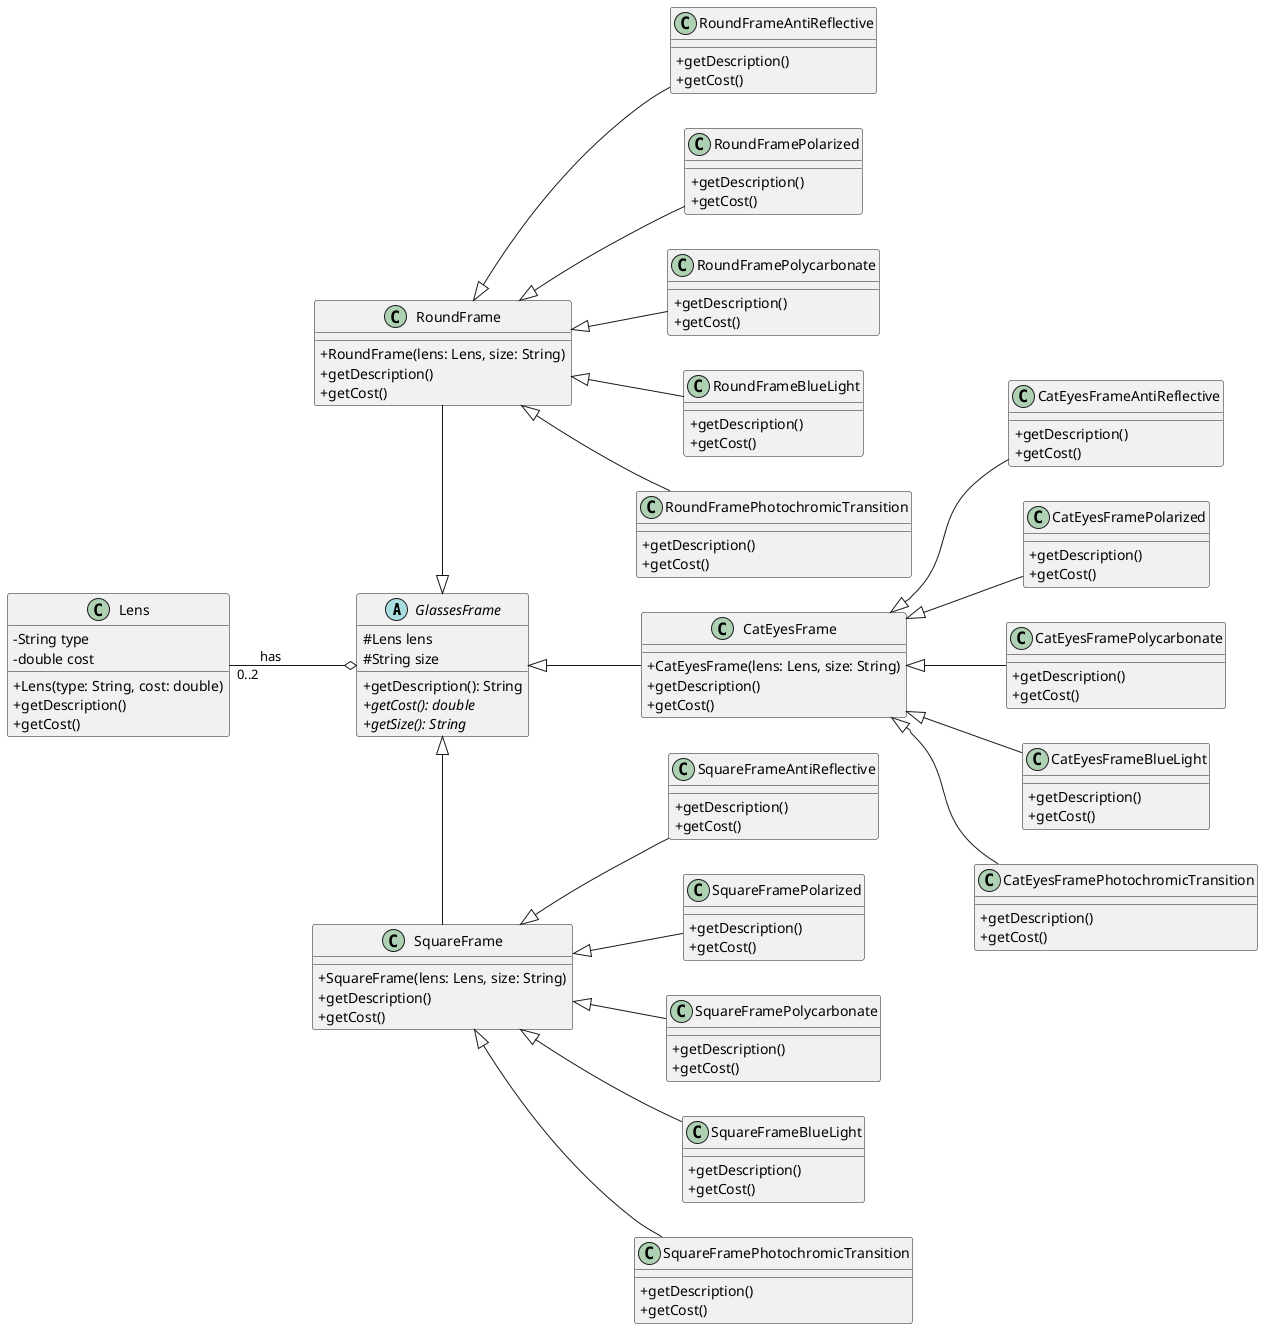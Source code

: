 @startuml
left to right direction

skinparam classAttributeIconSize 0

abstract class GlassesFrame {
#Lens lens
#String size

+getDescription(): String
{abstract} +getCost(): double
{abstract} +getSize(): String


}
class Lens {
-String type
-double cost
+ Lens(type: String, cost: double)
+ getDescription()
+getCost()

}

class RoundFrame {
+RoundFrame(lens: Lens, size: String)
+ getDescription()
+getCost()
}

class CatEyesFrame {
+CatEyesFrame(lens: Lens, size: String)
+ getDescription()
+getCost()
}

class SquareFrame {
+SquareFrame(lens: Lens, size: String)
+ getDescription()
+getCost()
}

class CatEyesFrameAntiReflective{
+ getDescription()
+getCost()
}
class CatEyesFramePolarized{
+ getDescription()
+getCost()
}
class CatEyesFramePolycarbonate{
+ getDescription()
+getCost()
}
class CatEyesFrameBlueLight{
+ getDescription()
+getCost()
}
class CatEyesFramePhotochromicTransition{
+ getDescription()
+getCost()
}

class SquareFrameAntiReflective{
+ getDescription()
+getCost()
}
class SquareFramePolarized{
+ getDescription()
+getCost()
}
class SquareFramePolycarbonate{
+ getDescription()
+getCost()
}
class SquareFrameBlueLight{
+ getDescription()
+getCost()
}
class SquareFramePhotochromicTransition{
+ getDescription()
+getCost()
}

class RoundFrameAntiReflective{
+ getDescription()
+getCost()
}
class RoundFramePolarized{
+ getDescription()
+getCost()
}
class RoundFramePolycarbonate{
+ getDescription()
+getCost()
}
class RoundFrameBlueLight{
+ getDescription()
+getCost()
}
class RoundFramePhotochromicTransition{
+ getDescription()
+getCost()
}

GlassesFrame o--up"0..2" Lens : has

GlassesFrame <|--right SquareFrame
GlassesFrame <|--left RoundFrame
GlassesFrame <|-- CatEyesFrame

CatEyesFrame <|-- CatEyesFramePolarized
CatEyesFrame <|-- CatEyesFrameAntiReflective
CatEyesFrame <|-- CatEyesFramePolycarbonate
CatEyesFrame <|-- CatEyesFrameBlueLight
CatEyesFrame <|-- CatEyesFramePhotochromicTransition

SquareFrame <|-- SquareFramePolarized
SquareFrame <|-- SquareFrameAntiReflective
SquareFrame <|-- SquareFramePolycarbonate
SquareFrame <|-- SquareFrameBlueLight
SquareFrame <|-- SquareFramePhotochromicTransition


RoundFrame <|-- RoundFramePolarized
RoundFrame <|-- RoundFrameAntiReflective
RoundFrame <|-- RoundFramePolycarbonate
RoundFrame <|-- RoundFrameBlueLight
RoundFrame <|-- RoundFramePhotochromicTransition






@enduml